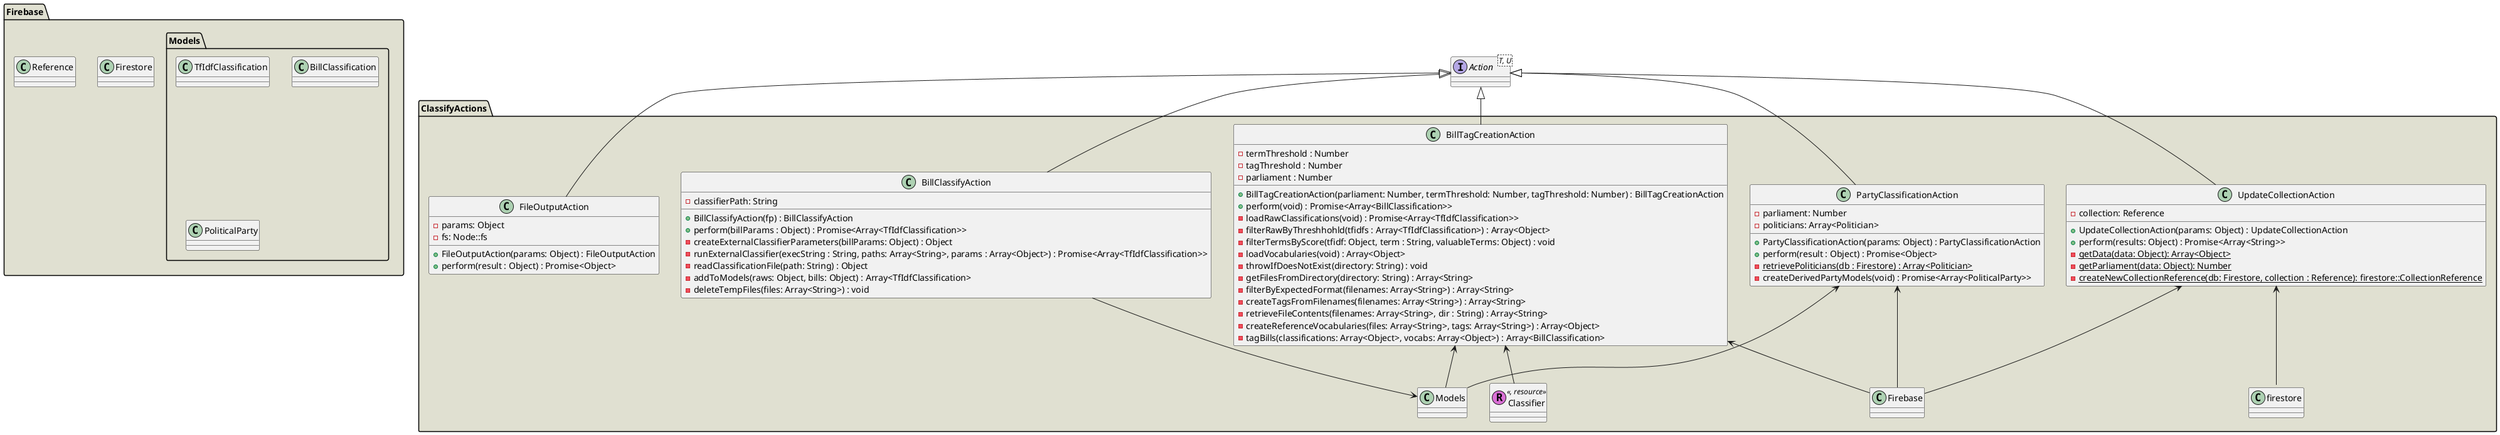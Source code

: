 @startuml
interface Action <T, U>
package ClassifyActions #e0e0d1 {
    Action <|-- BillClassifyAction
    Action <|-- BillTagCreationAction
    Action <|-- FileOutputAction
    Action <|-- PartyClassificationAction
    Action <|-- UpdateCollectionAction

    class BillClassifyAction {
        - classifierPath: String
        + BillClassifyAction(fp) : BillClassifyAction
        + perform(billParams : Object) : Promise<Array<TfIdfClassification>>
        - createExternalClassifierParameters(billParams: Object) : Object
        - runExternalClassifier(execString : String, paths: Array<String>, params : Array<Object>) : Promise<Array<TfIdfClassification>>
        - readClassificationFile(path: String) : Object
        - addToModels(raws: Object, bills: Object) : Array<TfIdfClassification>
        - deleteTempFiles(files: Array<String>) : void
    }
    BillClassifyAction --> Models

    class Classifier <<(R, Orchid), resource>>
    class BillTagCreationAction {
        - termThreshold : Number
        - tagThreshold : Number
        - parliament : Number
        + BillTagCreationAction(parliament: Number, termThreshold: Number, tagThreshold: Number) : BillTagCreationAction
        + perform(void) : Promise<Array<BillClassification>>
        - loadRawClassifications(void) : Promise<Array<TfIdfClassification>>
        - filterRawByThreshhohld(tfidfs : Array<TfIdfClassification>) : Array<Object>
        - filterTermsByScore(tfidf: Object, term : String, valuableTerms: Object) : void
        - loadVocabularies(void) : Array<Object>
        - throwIfDoesNotExist(directory: String) : void
        - getFilesFromDirectory(directory: String) : Array<String>
        - filterByExpectedFormat(filenames: Array<String>) : Array<String>
        - createTagsFromFilenames(filenames: Array<String>) : Array<String>
        - retrieveFileContents(filenames: Array<String>, dir : String) : Array<String>
        - createReferenceVocabularies(files: Array<String>, tags: Array<String>) : Array<Object>
        - tagBills(classifications: Array<Object>, vocabs: Array<Object>) : Array<BillClassification>

    }
    BillTagCreationAction <-- Classifier
    BillTagCreationAction <-- Models
    BillTagCreationAction <-- Firebase

    class FileOutputAction {
        - params: Object
        - fs: Node::fs
        + FileOutputAction(params: Object) : FileOutputAction
        + perform(result : Object) : Promise<Object>
    }

    class PartyClassificationAction {
        - parliament: Number
        - politicians: Array<Politician>
        + PartyClassificationAction(params: Object) : PartyClassificationAction
        + perform(result : Object) : Promise<Object>
        {static} - retrievePoliticians(db : Firestore) : Array<Politician>
        - createDerivedPartyModels(void) : Promise<Array<PoliticalParty>>
    }
    PartyClassificationAction <-- Models
    PartyClassificationAction <-- Firebase

    class UpdateCollectionAction {
        - collection: Reference
        + UpdateCollectionAction(params: Object) : UpdateCollectionAction
        + perform(results: Object) : Promise<Array<String>>
        - {static} getData(data: Object): Array<Object>
        - {static} getParliament(data: Object): Number
        - {static} createNewCollectionReference(db: Firestore, collection : Reference): firestore::CollectionReference
    }
    UpdateCollectionAction <-- Firebase
    UpdateCollectionAction <-- firestore::CollectionReference
}

package Firebase #e0e0d1 {
    class Firestore
    class Reference
    package Models #e0e0d1 {
        class TfIdfClassification
        class BillClassification
        class PoliticalParty
    }
}





@enduml